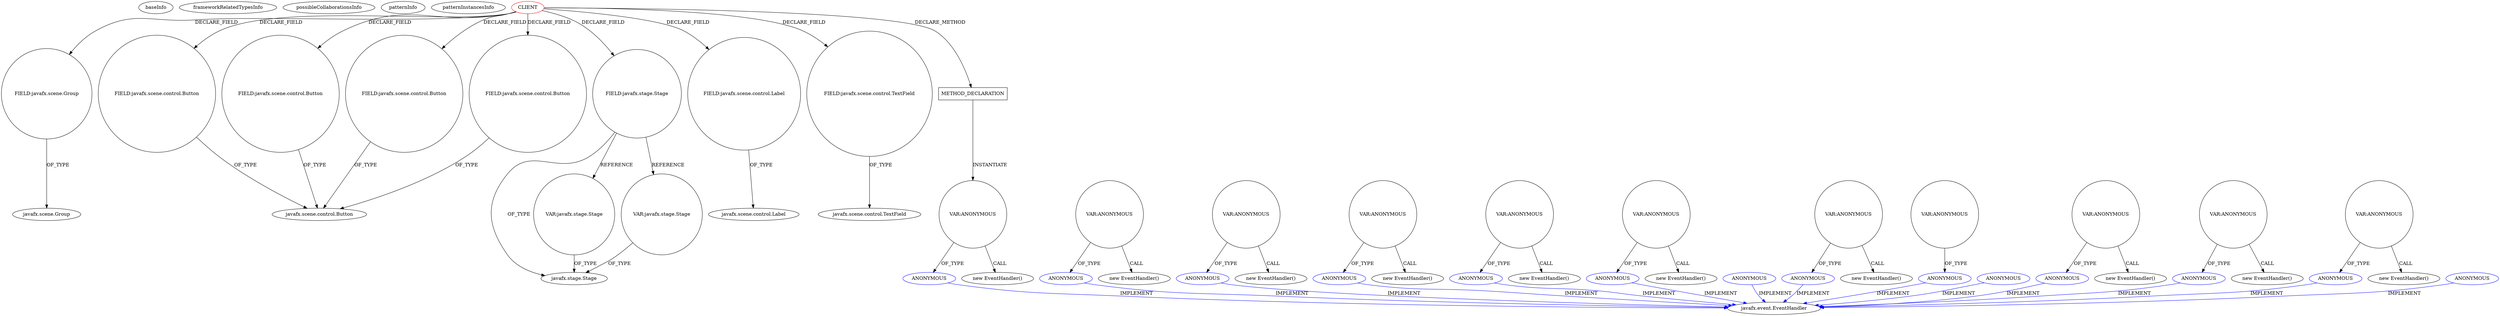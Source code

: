 digraph {
baseInfo[graphId=1431,category="pattern",isAnonymous=false,possibleRelation=false]
frameworkRelatedTypesInfo[]
possibleCollaborationsInfo[]
patternInfo[frequency=2.0,patternRootClient=0]
patternInstancesInfo[0="joelburget-miftiwac~/joelburget-miftiwac/miftiwac-master/src/Dynamic_page.java~Dynamic_page~3333",1="didygo-gce-display~/didygo-gce-display/gce-display-master/src/proto1/DashBoard.java~DashBoard~2407"]
28[label="FIELD:javafx.scene.Group",vertexType="FIELD_DECLARATION",isFrameworkType=false,shape=circle]
0[label="CLIENT",vertexType="ROOT_CLIENT_CLASS_DECLARATION",isFrameworkType=false,color=red]
62[label="FIELD:javafx.scene.control.Button",vertexType="FIELD_DECLARATION",isFrameworkType=false,shape=circle]
72[label="FIELD:javafx.scene.control.Button",vertexType="FIELD_DECLARATION",isFrameworkType=false,shape=circle]
30[label="FIELD:javafx.scene.control.Button",vertexType="FIELD_DECLARATION",isFrameworkType=false,shape=circle]
12[label="FIELD:javafx.scene.control.Button",vertexType="FIELD_DECLARATION",isFrameworkType=false,shape=circle]
70[label="FIELD:javafx.stage.Stage",vertexType="FIELD_DECLARATION",isFrameworkType=false,shape=circle]
18[label="FIELD:javafx.scene.control.Label",vertexType="FIELD_DECLARATION",isFrameworkType=false,shape=circle]
19[label="javafx.scene.control.Label",vertexType="FRAMEWORK_CLASS_TYPE",isFrameworkType=false]
13[label="javafx.scene.control.Button",vertexType="FRAMEWORK_CLASS_TYPE",isFrameworkType=false]
29[label="javafx.scene.Group",vertexType="FRAMEWORK_CLASS_TYPE",isFrameworkType=false]
48[label="FIELD:javafx.scene.control.TextField",vertexType="FIELD_DECLARATION",isFrameworkType=false,shape=circle]
71[label="javafx.stage.Stage",vertexType="FRAMEWORK_CLASS_TYPE",isFrameworkType=false]
1149[label="VAR:javafx.stage.Stage",vertexType="VARIABLE_EXPRESION",isFrameworkType=false,shape=circle]
709[label="VAR:javafx.stage.Stage",vertexType="VARIABLE_EXPRESION",isFrameworkType=false,shape=circle]
7[label="javafx.scene.control.TextField",vertexType="FRAMEWORK_CLASS_TYPE",isFrameworkType=false]
1152[label="METHOD_DECLARATION",vertexType="CLIENT_METHOD_DECLARATION",isFrameworkType=false,shape=box]
1173[label="VAR:ANONYMOUS",vertexType="VARIABLE_EXPRESION",isFrameworkType=false,shape=circle]
1174[label="ANONYMOUS",vertexType="REFERENCE_ANONYMOUS_DECLARATION",isFrameworkType=false,color=blue]
1172[label="new EventHandler()",vertexType="CONSTRUCTOR_CALL",isFrameworkType=false]
697[label="javafx.event.EventHandler",vertexType="FRAMEWORK_INTERFACE_TYPE",isFrameworkType=false]
769[label="ANONYMOUS",vertexType="REFERENCE_ANONYMOUS_DECLARATION",isFrameworkType=false,color=blue]
1147[label="ANONYMOUS",vertexType="REFERENCE_ANONYMOUS_DECLARATION",isFrameworkType=false,color=blue]
724[label="ANONYMOUS",vertexType="REFERENCE_ANONYMOUS_DECLARATION",isFrameworkType=false,color=blue]
777[label="ANONYMOUS",vertexType="REFERENCE_ANONYMOUS_DECLARATION",isFrameworkType=false,color=blue]
1112[label="ANONYMOUS",vertexType="REFERENCE_ANONYMOUS_DECLARATION",isFrameworkType=false,color=blue]
1038[label="ANONYMOUS",vertexType="REFERENCE_ANONYMOUS_DECLARATION",isFrameworkType=false,color=blue]
1121[label="ANONYMOUS",vertexType="REFERENCE_ANONYMOUS_DECLARATION",isFrameworkType=false,color=blue]
1099[label="ANONYMOUS",vertexType="REFERENCE_ANONYMOUS_DECLARATION",isFrameworkType=false,color=blue]
1163[label="ANONYMOUS",vertexType="REFERENCE_ANONYMOUS_DECLARATION",isFrameworkType=false,color=blue]
717[label="ANONYMOUS",vertexType="REFERENCE_ANONYMOUS_DECLARATION",isFrameworkType=false,color=blue]
814[label="ANONYMOUS",vertexType="REFERENCE_ANONYMOUS_DECLARATION",isFrameworkType=false,color=blue]
1085[label="ANONYMOUS",vertexType="REFERENCE_ANONYMOUS_DECLARATION",isFrameworkType=false,color=blue]
1134[label="ANONYMOUS",vertexType="REFERENCE_ANONYMOUS_DECLARATION",isFrameworkType=false,color=blue]
768[label="VAR:ANONYMOUS",vertexType="VARIABLE_EXPRESION",isFrameworkType=false,shape=circle]
767[label="new EventHandler()",vertexType="CONSTRUCTOR_CALL",isFrameworkType=false]
776[label="VAR:ANONYMOUS",vertexType="VARIABLE_EXPRESION",isFrameworkType=false,shape=circle]
775[label="new EventHandler()",vertexType="CONSTRUCTOR_CALL",isFrameworkType=false]
1120[label="VAR:ANONYMOUS",vertexType="VARIABLE_EXPRESION",isFrameworkType=false,shape=circle]
1119[label="new EventHandler()",vertexType="CONSTRUCTOR_CALL",isFrameworkType=false]
1084[label="VAR:ANONYMOUS",vertexType="VARIABLE_EXPRESION",isFrameworkType=false,shape=circle]
1083[label="new EventHandler()",vertexType="CONSTRUCTOR_CALL",isFrameworkType=false]
723[label="VAR:ANONYMOUS",vertexType="VARIABLE_EXPRESION",isFrameworkType=false,shape=circle]
722[label="new EventHandler()",vertexType="CONSTRUCTOR_CALL",isFrameworkType=false]
1146[label="VAR:ANONYMOUS",vertexType="VARIABLE_EXPRESION",isFrameworkType=false,shape=circle]
1145[label="new EventHandler()",vertexType="CONSTRUCTOR_CALL",isFrameworkType=false]
716[label="VAR:ANONYMOUS",vertexType="VARIABLE_EXPRESION",isFrameworkType=false,shape=circle]
715[label="new EventHandler()",vertexType="CONSTRUCTOR_CALL",isFrameworkType=false]
813[label="VAR:ANONYMOUS",vertexType="VARIABLE_EXPRESION",isFrameworkType=false,shape=circle]
812[label="new EventHandler()",vertexType="CONSTRUCTOR_CALL",isFrameworkType=false]
1111[label="VAR:ANONYMOUS",vertexType="VARIABLE_EXPRESION",isFrameworkType=false,shape=circle]
1110[label="new EventHandler()",vertexType="CONSTRUCTOR_CALL",isFrameworkType=false]
1098[label="VAR:ANONYMOUS",vertexType="VARIABLE_EXPRESION",isFrameworkType=false,shape=circle]
1038->697[label="IMPLEMENT",color=blue]
1111->1110[label="CALL"]
716->717[label="OF_TYPE"]
0->18[label="DECLARE_FIELD"]
1120->1121[label="OF_TYPE"]
716->715[label="CALL"]
0->48[label="DECLARE_FIELD"]
1146->1145[label="CALL"]
724->697[label="IMPLEMENT",color=blue]
0->30[label="DECLARE_FIELD"]
1084->1083[label="CALL"]
777->697[label="IMPLEMENT",color=blue]
1085->697[label="IMPLEMENT",color=blue]
1121->697[label="IMPLEMENT",color=blue]
813->812[label="CALL"]
1098->1099[label="OF_TYPE"]
28->29[label="OF_TYPE"]
0->62[label="DECLARE_FIELD"]
0->12[label="DECLARE_FIELD"]
769->697[label="IMPLEMENT",color=blue]
62->13[label="OF_TYPE"]
1134->697[label="IMPLEMENT",color=blue]
1149->71[label="OF_TYPE"]
813->814[label="OF_TYPE"]
717->697[label="IMPLEMENT",color=blue]
768->769[label="OF_TYPE"]
1163->697[label="IMPLEMENT",color=blue]
70->709[label="REFERENCE"]
1173->1174[label="OF_TYPE"]
72->13[label="OF_TYPE"]
1112->697[label="IMPLEMENT",color=blue]
12->13[label="OF_TYPE"]
1146->1147[label="OF_TYPE"]
0->1152[label="DECLARE_METHOD"]
70->71[label="OF_TYPE"]
768->767[label="CALL"]
0->72[label="DECLARE_FIELD"]
70->1149[label="REFERENCE"]
0->70[label="DECLARE_FIELD"]
1111->1112[label="OF_TYPE"]
30->13[label="OF_TYPE"]
1174->697[label="IMPLEMENT",color=blue]
48->7[label="OF_TYPE"]
1147->697[label="IMPLEMENT",color=blue]
814->697[label="IMPLEMENT",color=blue]
18->19[label="OF_TYPE"]
1152->1173[label="INSTANTIATE"]
0->28[label="DECLARE_FIELD"]
1099->697[label="IMPLEMENT",color=blue]
776->777[label="OF_TYPE"]
723->724[label="OF_TYPE"]
1173->1172[label="CALL"]
1120->1119[label="CALL"]
1084->1085[label="OF_TYPE"]
709->71[label="OF_TYPE"]
776->775[label="CALL"]
723->722[label="CALL"]
}

